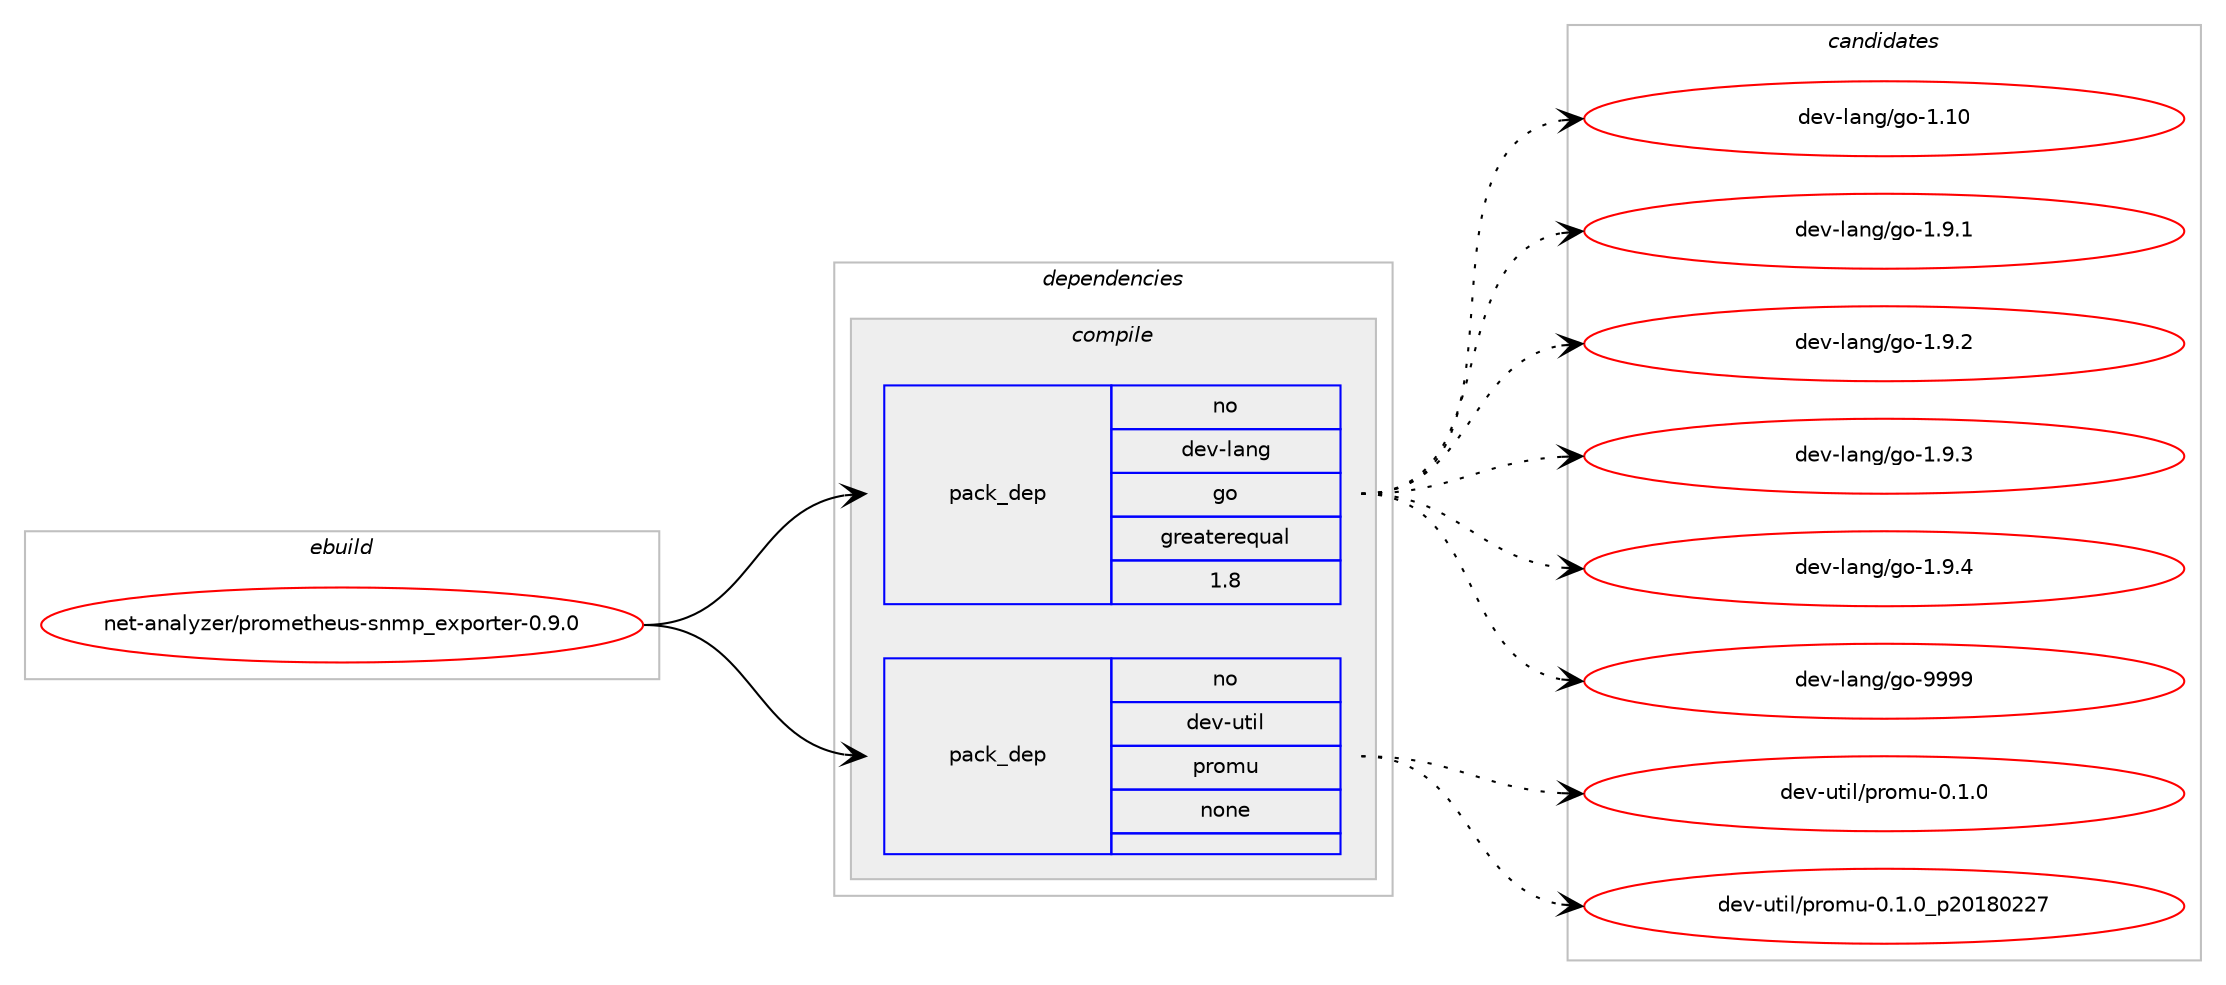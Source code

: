 digraph prolog {

# *************
# Graph options
# *************

newrank=true;
concentrate=true;
compound=true;
graph [rankdir=LR,fontname=Helvetica,fontsize=10,ranksep=1.5];#, ranksep=2.5, nodesep=0.2];
edge  [arrowhead=vee];
node  [fontname=Helvetica,fontsize=10];

# **********
# The ebuild
# **********

subgraph cluster_leftcol {
color=gray;
rank=same;
label=<<i>ebuild</i>>;
id [label="net-analyzer/prometheus-snmp_exporter-0.9.0", color=red, width=4, href="../net-analyzer/prometheus-snmp_exporter-0.9.0.svg"];
}

# ****************
# The dependencies
# ****************

subgraph cluster_midcol {
color=gray;
label=<<i>dependencies</i>>;
subgraph cluster_compile {
fillcolor="#eeeeee";
style=filled;
label=<<i>compile</i>>;
subgraph pack673 {
dependency1053 [label=<<TABLE BORDER="0" CELLBORDER="1" CELLSPACING="0" CELLPADDING="4" WIDTH="220"><TR><TD ROWSPAN="6" CELLPADDING="30">pack_dep</TD></TR><TR><TD WIDTH="110">no</TD></TR><TR><TD>dev-lang</TD></TR><TR><TD>go</TD></TR><TR><TD>greaterequal</TD></TR><TR><TD>1.8</TD></TR></TABLE>>, shape=none, color=blue];
}
id:e -> dependency1053:w [weight=20,style="solid",arrowhead="vee"];
subgraph pack674 {
dependency1054 [label=<<TABLE BORDER="0" CELLBORDER="1" CELLSPACING="0" CELLPADDING="4" WIDTH="220"><TR><TD ROWSPAN="6" CELLPADDING="30">pack_dep</TD></TR><TR><TD WIDTH="110">no</TD></TR><TR><TD>dev-util</TD></TR><TR><TD>promu</TD></TR><TR><TD>none</TD></TR><TR><TD></TD></TR></TABLE>>, shape=none, color=blue];
}
id:e -> dependency1054:w [weight=20,style="solid",arrowhead="vee"];
}
subgraph cluster_compileandrun {
fillcolor="#eeeeee";
style=filled;
label=<<i>compile and run</i>>;
}
subgraph cluster_run {
fillcolor="#eeeeee";
style=filled;
label=<<i>run</i>>;
}
}

# **************
# The candidates
# **************

subgraph cluster_choices {
rank=same;
color=gray;
label=<<i>candidates</i>>;

subgraph choice673 {
color=black;
nodesep=1;
choice1001011184510897110103471031114549464948 [label="dev-lang/go-1.10", color=red, width=4,href="../dev-lang/go-1.10.svg"];
choice100101118451089711010347103111454946574649 [label="dev-lang/go-1.9.1", color=red, width=4,href="../dev-lang/go-1.9.1.svg"];
choice100101118451089711010347103111454946574650 [label="dev-lang/go-1.9.2", color=red, width=4,href="../dev-lang/go-1.9.2.svg"];
choice100101118451089711010347103111454946574651 [label="dev-lang/go-1.9.3", color=red, width=4,href="../dev-lang/go-1.9.3.svg"];
choice100101118451089711010347103111454946574652 [label="dev-lang/go-1.9.4", color=red, width=4,href="../dev-lang/go-1.9.4.svg"];
choice1001011184510897110103471031114557575757 [label="dev-lang/go-9999", color=red, width=4,href="../dev-lang/go-9999.svg"];
dependency1053:e -> choice1001011184510897110103471031114549464948:w [style=dotted,weight="100"];
dependency1053:e -> choice100101118451089711010347103111454946574649:w [style=dotted,weight="100"];
dependency1053:e -> choice100101118451089711010347103111454946574650:w [style=dotted,weight="100"];
dependency1053:e -> choice100101118451089711010347103111454946574651:w [style=dotted,weight="100"];
dependency1053:e -> choice100101118451089711010347103111454946574652:w [style=dotted,weight="100"];
dependency1053:e -> choice1001011184510897110103471031114557575757:w [style=dotted,weight="100"];
}
subgraph choice674 {
color=black;
nodesep=1;
choice1001011184511711610510847112114111109117454846494648 [label="dev-util/promu-0.1.0", color=red, width=4,href="../dev-util/promu-0.1.0.svg"];
choice1001011184511711610510847112114111109117454846494648951125048495648505055 [label="dev-util/promu-0.1.0_p20180227", color=red, width=4,href="../dev-util/promu-0.1.0_p20180227.svg"];
dependency1054:e -> choice1001011184511711610510847112114111109117454846494648:w [style=dotted,weight="100"];
dependency1054:e -> choice1001011184511711610510847112114111109117454846494648951125048495648505055:w [style=dotted,weight="100"];
}
}

}
